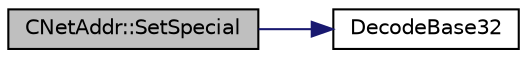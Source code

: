 digraph "CNetAddr::SetSpecial"
{
  edge [fontname="Helvetica",fontsize="10",labelfontname="Helvetica",labelfontsize="10"];
  node [fontname="Helvetica",fontsize="10",shape=record];
  rankdir="LR";
  Node285 [label="CNetAddr::SetSpecial",height=0.2,width=0.4,color="black", fillcolor="grey75", style="filled", fontcolor="black"];
  Node285 -> Node286 [color="midnightblue",fontsize="10",style="solid",fontname="Helvetica"];
  Node286 [label="DecodeBase32",height=0.2,width=0.4,color="black", fillcolor="white", style="filled",URL="$df/d2d/util_8cpp.html#a8266fd137bc7f76f4a75024baab5c18f"];
}
